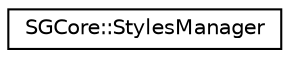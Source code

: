 digraph "Graphical Class Hierarchy"
{
 // LATEX_PDF_SIZE
  edge [fontname="Helvetica",fontsize="10",labelfontname="Helvetica",labelfontsize="10"];
  node [fontname="Helvetica",fontsize="10",shape=record];
  rankdir="LR";
  Node0 [label="SGCore::StylesManager",height=0.2,width=0.4,color="black", fillcolor="white", style="filled",URL="$structSGCore_1_1StylesManager.html",tooltip=" "];
}
